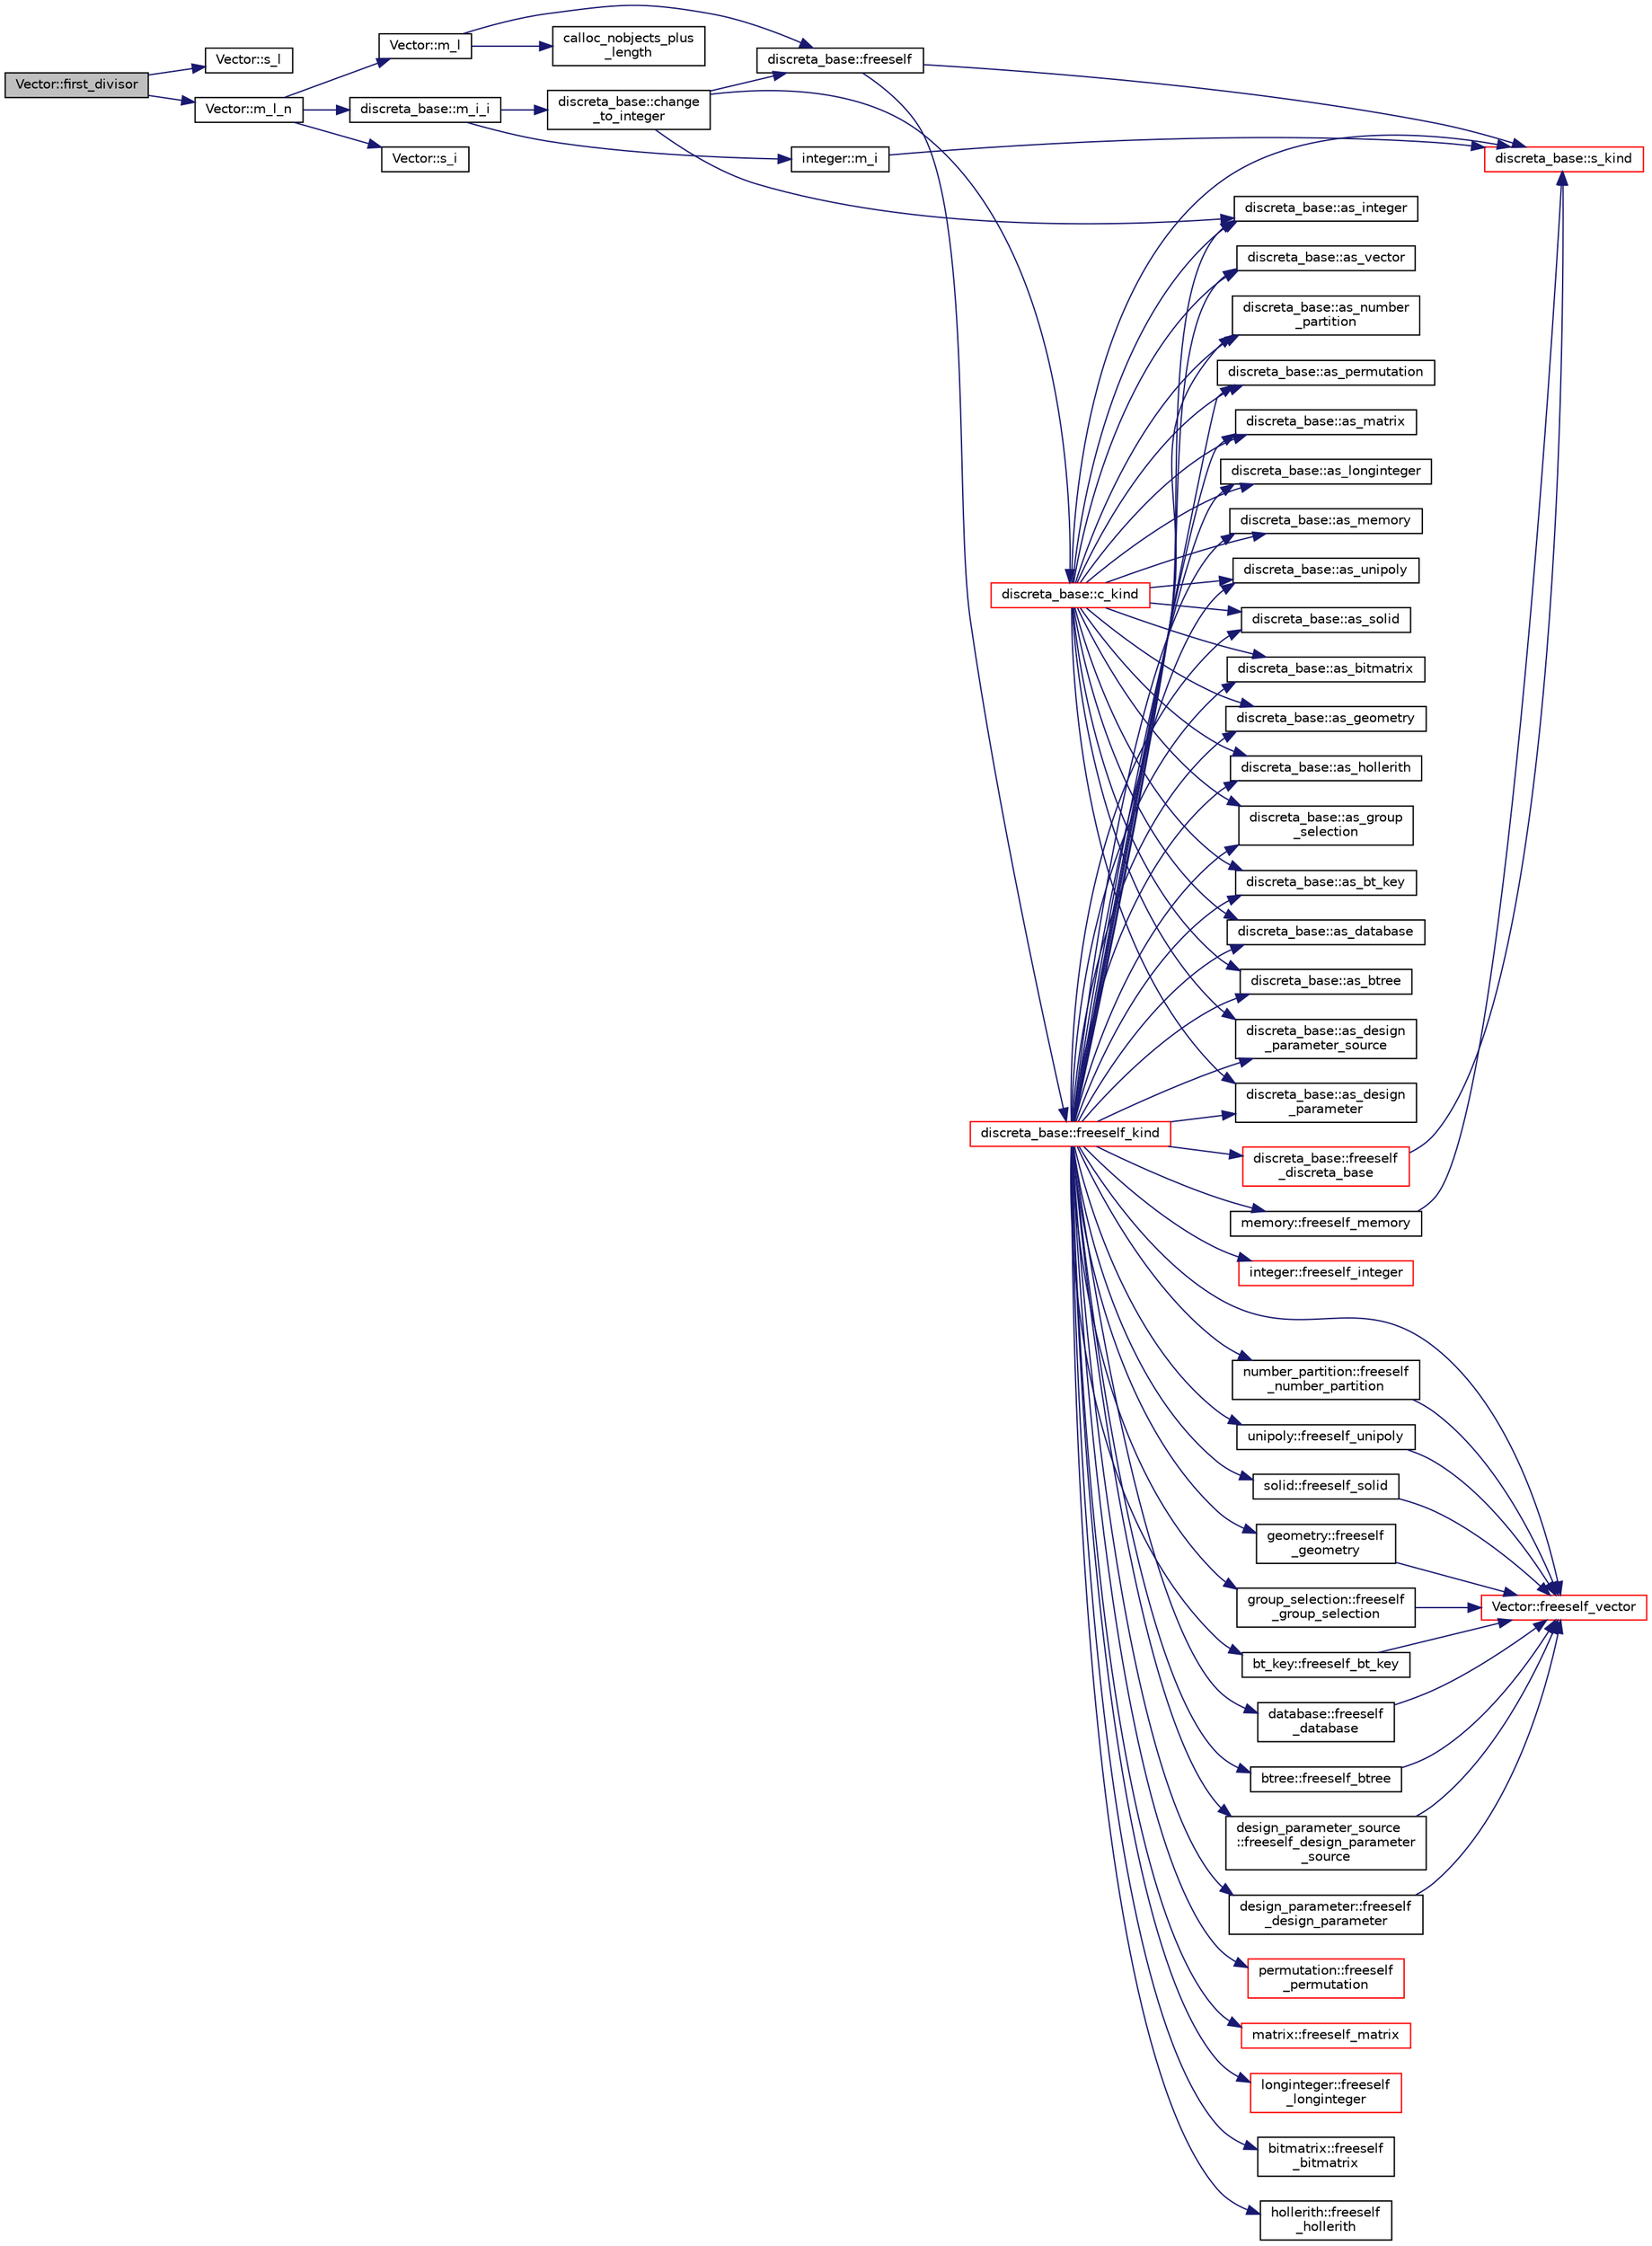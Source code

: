 digraph "Vector::first_divisor"
{
  edge [fontname="Helvetica",fontsize="10",labelfontname="Helvetica",labelfontsize="10"];
  node [fontname="Helvetica",fontsize="10",shape=record];
  rankdir="LR";
  Node1159 [label="Vector::first_divisor",height=0.2,width=0.4,color="black", fillcolor="grey75", style="filled", fontcolor="black"];
  Node1159 -> Node1160 [color="midnightblue",fontsize="10",style="solid",fontname="Helvetica"];
  Node1160 [label="Vector::s_l",height=0.2,width=0.4,color="black", fillcolor="white", style="filled",URL="$d5/db2/class_vector.html#ad2dc082288f858d22a528832289e0704"];
  Node1159 -> Node1161 [color="midnightblue",fontsize="10",style="solid",fontname="Helvetica"];
  Node1161 [label="Vector::m_l_n",height=0.2,width=0.4,color="black", fillcolor="white", style="filled",URL="$d5/db2/class_vector.html#a5c7c126e6266ecdc832c5ce5bc1cca2f"];
  Node1161 -> Node1162 [color="midnightblue",fontsize="10",style="solid",fontname="Helvetica"];
  Node1162 [label="Vector::m_l",height=0.2,width=0.4,color="black", fillcolor="white", style="filled",URL="$d5/db2/class_vector.html#a00f5520c2a6b4f5282a1a8bcf8ea74eb"];
  Node1162 -> Node1163 [color="midnightblue",fontsize="10",style="solid",fontname="Helvetica"];
  Node1163 [label="discreta_base::freeself",height=0.2,width=0.4,color="black", fillcolor="white", style="filled",URL="$d7/d71/classdiscreta__base.html#a9a3c9501a562293b5667c11b9174d6e5"];
  Node1163 -> Node1164 [color="midnightblue",fontsize="10",style="solid",fontname="Helvetica"];
  Node1164 [label="discreta_base::freeself_kind",height=0.2,width=0.4,color="red", fillcolor="white", style="filled",URL="$d7/d71/classdiscreta__base.html#a63a23ada2165b3838fab719ed458cec8"];
  Node1164 -> Node1165 [color="midnightblue",fontsize="10",style="solid",fontname="Helvetica"];
  Node1165 [label="discreta_base::freeself\l_discreta_base",height=0.2,width=0.4,color="red", fillcolor="white", style="filled",URL="$d7/d71/classdiscreta__base.html#a8b1ec2cee4566034441e066dc2c027db"];
  Node1165 -> Node1166 [color="midnightblue",fontsize="10",style="solid",fontname="Helvetica"];
  Node1166 [label="discreta_base::s_kind",height=0.2,width=0.4,color="red", fillcolor="white", style="filled",URL="$d7/d71/classdiscreta__base.html#a8a830025c74adbbc3362418a7c2ba157"];
  Node1164 -> Node1172 [color="midnightblue",fontsize="10",style="solid",fontname="Helvetica"];
  Node1172 [label="discreta_base::as_integer",height=0.2,width=0.4,color="black", fillcolor="white", style="filled",URL="$d7/d71/classdiscreta__base.html#a00d7691eaf874fd283d942692fe8dd26"];
  Node1164 -> Node1173 [color="midnightblue",fontsize="10",style="solid",fontname="Helvetica"];
  Node1173 [label="integer::freeself_integer",height=0.2,width=0.4,color="red", fillcolor="white", style="filled",URL="$d0/de5/classinteger.html#a02eb557612c9db1820dd75a77151edc0"];
  Node1164 -> Node1174 [color="midnightblue",fontsize="10",style="solid",fontname="Helvetica"];
  Node1174 [label="discreta_base::as_vector",height=0.2,width=0.4,color="black", fillcolor="white", style="filled",URL="$d7/d71/classdiscreta__base.html#a7bdd6cae39c380b128ee9e17e42cf020"];
  Node1164 -> Node1175 [color="midnightblue",fontsize="10",style="solid",fontname="Helvetica"];
  Node1175 [label="Vector::freeself_vector",height=0.2,width=0.4,color="red", fillcolor="white", style="filled",URL="$d5/db2/class_vector.html#ad55c58937ca8fb342247a2c0fb572d20"];
  Node1164 -> Node1177 [color="midnightblue",fontsize="10",style="solid",fontname="Helvetica"];
  Node1177 [label="discreta_base::as_number\l_partition",height=0.2,width=0.4,color="black", fillcolor="white", style="filled",URL="$d7/d71/classdiscreta__base.html#a307aa09de0e925d46697707968ffab00"];
  Node1164 -> Node1178 [color="midnightblue",fontsize="10",style="solid",fontname="Helvetica"];
  Node1178 [label="number_partition::freeself\l_number_partition",height=0.2,width=0.4,color="black", fillcolor="white", style="filled",URL="$df/d50/classnumber__partition.html#aa74111c1c8cd218b654e7b7c1ca42eb5"];
  Node1178 -> Node1175 [color="midnightblue",fontsize="10",style="solid",fontname="Helvetica"];
  Node1164 -> Node1179 [color="midnightblue",fontsize="10",style="solid",fontname="Helvetica"];
  Node1179 [label="discreta_base::as_permutation",height=0.2,width=0.4,color="black", fillcolor="white", style="filled",URL="$d7/d71/classdiscreta__base.html#aa4e72f36a82984239b12ae831e131098"];
  Node1164 -> Node1180 [color="midnightblue",fontsize="10",style="solid",fontname="Helvetica"];
  Node1180 [label="permutation::freeself\l_permutation",height=0.2,width=0.4,color="red", fillcolor="white", style="filled",URL="$d0/d08/classpermutation.html#a1f86343fa765d71c976d79e5ce372c12"];
  Node1164 -> Node1181 [color="midnightblue",fontsize="10",style="solid",fontname="Helvetica"];
  Node1181 [label="discreta_base::as_matrix",height=0.2,width=0.4,color="black", fillcolor="white", style="filled",URL="$d7/d71/classdiscreta__base.html#ae4d7f56d917a4707b838fbffde6467ff"];
  Node1164 -> Node1182 [color="midnightblue",fontsize="10",style="solid",fontname="Helvetica"];
  Node1182 [label="matrix::freeself_matrix",height=0.2,width=0.4,color="red", fillcolor="white", style="filled",URL="$d1/d8d/classmatrix.html#ab47d61820499f35c15bf82fb6a3b9bd1"];
  Node1164 -> Node1184 [color="midnightblue",fontsize="10",style="solid",fontname="Helvetica"];
  Node1184 [label="discreta_base::as_longinteger",height=0.2,width=0.4,color="black", fillcolor="white", style="filled",URL="$d7/d71/classdiscreta__base.html#a20a094639eb711b10c8694c51937f7cd"];
  Node1164 -> Node1185 [color="midnightblue",fontsize="10",style="solid",fontname="Helvetica"];
  Node1185 [label="longinteger::freeself\l_longinteger",height=0.2,width=0.4,color="red", fillcolor="white", style="filled",URL="$d3/d71/classlonginteger.html#a82006f4b7c6bf897de0387497e16c219"];
  Node1164 -> Node1187 [color="midnightblue",fontsize="10",style="solid",fontname="Helvetica"];
  Node1187 [label="discreta_base::as_memory",height=0.2,width=0.4,color="black", fillcolor="white", style="filled",URL="$d7/d71/classdiscreta__base.html#ad94b2d7dce0cd4fa22db57f6e79c4bd2"];
  Node1164 -> Node1188 [color="midnightblue",fontsize="10",style="solid",fontname="Helvetica"];
  Node1188 [label="memory::freeself_memory",height=0.2,width=0.4,color="black", fillcolor="white", style="filled",URL="$d8/d99/classmemory.html#a19366f9105d79a0e818cc19255d7ef4f"];
  Node1188 -> Node1166 [color="midnightblue",fontsize="10",style="solid",fontname="Helvetica"];
  Node1164 -> Node1189 [color="midnightblue",fontsize="10",style="solid",fontname="Helvetica"];
  Node1189 [label="discreta_base::as_unipoly",height=0.2,width=0.4,color="black", fillcolor="white", style="filled",URL="$d7/d71/classdiscreta__base.html#ad50d8027f039fe5c2478cddb243adc9d"];
  Node1164 -> Node1190 [color="midnightblue",fontsize="10",style="solid",fontname="Helvetica"];
  Node1190 [label="unipoly::freeself_unipoly",height=0.2,width=0.4,color="black", fillcolor="white", style="filled",URL="$d1/d89/classunipoly.html#aad315db6c6adb555a0c63877aab7d27e"];
  Node1190 -> Node1175 [color="midnightblue",fontsize="10",style="solid",fontname="Helvetica"];
  Node1164 -> Node1191 [color="midnightblue",fontsize="10",style="solid",fontname="Helvetica"];
  Node1191 [label="discreta_base::as_solid",height=0.2,width=0.4,color="black", fillcolor="white", style="filled",URL="$d7/d71/classdiscreta__base.html#a1fc5f2b85ec97ab0a69dd64903c970a5"];
  Node1164 -> Node1192 [color="midnightblue",fontsize="10",style="solid",fontname="Helvetica"];
  Node1192 [label="solid::freeself_solid",height=0.2,width=0.4,color="black", fillcolor="white", style="filled",URL="$d8/def/classsolid.html#a84c2f0abd7b24b1cf2ccefa9c99567fe"];
  Node1192 -> Node1175 [color="midnightblue",fontsize="10",style="solid",fontname="Helvetica"];
  Node1164 -> Node1193 [color="midnightblue",fontsize="10",style="solid",fontname="Helvetica"];
  Node1193 [label="discreta_base::as_bitmatrix",height=0.2,width=0.4,color="black", fillcolor="white", style="filled",URL="$d7/d71/classdiscreta__base.html#a071ad54ea8ef6c9d1d15f532e5a76df6"];
  Node1164 -> Node1194 [color="midnightblue",fontsize="10",style="solid",fontname="Helvetica"];
  Node1194 [label="bitmatrix::freeself\l_bitmatrix",height=0.2,width=0.4,color="black", fillcolor="white", style="filled",URL="$de/dc8/classbitmatrix.html#a4b84eed56a244df63819eae6b7ba1eff"];
  Node1164 -> Node1195 [color="midnightblue",fontsize="10",style="solid",fontname="Helvetica"];
  Node1195 [label="discreta_base::as_geometry",height=0.2,width=0.4,color="black", fillcolor="white", style="filled",URL="$d7/d71/classdiscreta__base.html#a38fc7b4cdd830703e9d87354b79bc5c8"];
  Node1164 -> Node1196 [color="midnightblue",fontsize="10",style="solid",fontname="Helvetica"];
  Node1196 [label="geometry::freeself\l_geometry",height=0.2,width=0.4,color="black", fillcolor="white", style="filled",URL="$da/d44/classgeometry.html#a504b1b52d24b4ae00d9fd0b7838b57e6"];
  Node1196 -> Node1175 [color="midnightblue",fontsize="10",style="solid",fontname="Helvetica"];
  Node1164 -> Node1197 [color="midnightblue",fontsize="10",style="solid",fontname="Helvetica"];
  Node1197 [label="discreta_base::as_hollerith",height=0.2,width=0.4,color="black", fillcolor="white", style="filled",URL="$d7/d71/classdiscreta__base.html#a3e66f82711f314710107e2f29e589690"];
  Node1164 -> Node1198 [color="midnightblue",fontsize="10",style="solid",fontname="Helvetica"];
  Node1198 [label="hollerith::freeself\l_hollerith",height=0.2,width=0.4,color="black", fillcolor="white", style="filled",URL="$d8/d99/classhollerith.html#a240d1b30780c9e09323d0b3ad5e2d1f7"];
  Node1164 -> Node1199 [color="midnightblue",fontsize="10",style="solid",fontname="Helvetica"];
  Node1199 [label="discreta_base::as_group\l_selection",height=0.2,width=0.4,color="black", fillcolor="white", style="filled",URL="$d7/d71/classdiscreta__base.html#aae1bac4883c567718bef9fb610abbdc8"];
  Node1164 -> Node1200 [color="midnightblue",fontsize="10",style="solid",fontname="Helvetica"];
  Node1200 [label="group_selection::freeself\l_group_selection",height=0.2,width=0.4,color="black", fillcolor="white", style="filled",URL="$d6/db0/classgroup__selection.html#a778b1a466858bf7f90516eeba1795798"];
  Node1200 -> Node1175 [color="midnightblue",fontsize="10",style="solid",fontname="Helvetica"];
  Node1164 -> Node1201 [color="midnightblue",fontsize="10",style="solid",fontname="Helvetica"];
  Node1201 [label="discreta_base::as_bt_key",height=0.2,width=0.4,color="black", fillcolor="white", style="filled",URL="$d7/d71/classdiscreta__base.html#a2734c6e08dca17cf6588bd5064ec1b9f"];
  Node1164 -> Node1202 [color="midnightblue",fontsize="10",style="solid",fontname="Helvetica"];
  Node1202 [label="bt_key::freeself_bt_key",height=0.2,width=0.4,color="black", fillcolor="white", style="filled",URL="$d1/de5/classbt__key.html#aad1f5a9b943d3ae072f1d09a9bb126c6"];
  Node1202 -> Node1175 [color="midnightblue",fontsize="10",style="solid",fontname="Helvetica"];
  Node1164 -> Node1203 [color="midnightblue",fontsize="10",style="solid",fontname="Helvetica"];
  Node1203 [label="discreta_base::as_database",height=0.2,width=0.4,color="black", fillcolor="white", style="filled",URL="$d7/d71/classdiscreta__base.html#ab055d39d58210a2b03ba3d33703b09a9"];
  Node1164 -> Node1204 [color="midnightblue",fontsize="10",style="solid",fontname="Helvetica"];
  Node1204 [label="database::freeself\l_database",height=0.2,width=0.4,color="black", fillcolor="white", style="filled",URL="$db/d72/classdatabase.html#a4dc263211f9b364e4fa733c8cf53e066"];
  Node1204 -> Node1175 [color="midnightblue",fontsize="10",style="solid",fontname="Helvetica"];
  Node1164 -> Node1205 [color="midnightblue",fontsize="10",style="solid",fontname="Helvetica"];
  Node1205 [label="discreta_base::as_btree",height=0.2,width=0.4,color="black", fillcolor="white", style="filled",URL="$d7/d71/classdiscreta__base.html#a78e76674cef2ec113c17989c11288778"];
  Node1164 -> Node1206 [color="midnightblue",fontsize="10",style="solid",fontname="Helvetica"];
  Node1206 [label="btree::freeself_btree",height=0.2,width=0.4,color="black", fillcolor="white", style="filled",URL="$dd/db0/classbtree.html#af866a69c5f887781efdcd491d71f2c28"];
  Node1206 -> Node1175 [color="midnightblue",fontsize="10",style="solid",fontname="Helvetica"];
  Node1164 -> Node1207 [color="midnightblue",fontsize="10",style="solid",fontname="Helvetica"];
  Node1207 [label="discreta_base::as_design\l_parameter_source",height=0.2,width=0.4,color="black", fillcolor="white", style="filled",URL="$d7/d71/classdiscreta__base.html#a59cbf837c6582ded5bc586265d13d81a"];
  Node1164 -> Node1208 [color="midnightblue",fontsize="10",style="solid",fontname="Helvetica"];
  Node1208 [label="design_parameter_source\l::freeself_design_parameter\l_source",height=0.2,width=0.4,color="black", fillcolor="white", style="filled",URL="$df/d4b/classdesign__parameter__source.html#a61e751fbde5330ede70525d4953bbc79"];
  Node1208 -> Node1175 [color="midnightblue",fontsize="10",style="solid",fontname="Helvetica"];
  Node1164 -> Node1209 [color="midnightblue",fontsize="10",style="solid",fontname="Helvetica"];
  Node1209 [label="discreta_base::as_design\l_parameter",height=0.2,width=0.4,color="black", fillcolor="white", style="filled",URL="$d7/d71/classdiscreta__base.html#aab24ff38ea1c5471ab3de42e014d0f2a"];
  Node1164 -> Node1210 [color="midnightblue",fontsize="10",style="solid",fontname="Helvetica"];
  Node1210 [label="design_parameter::freeself\l_design_parameter",height=0.2,width=0.4,color="black", fillcolor="white", style="filled",URL="$da/d94/classdesign__parameter.html#a0e7274960527530080b673a9d9e53fed"];
  Node1210 -> Node1175 [color="midnightblue",fontsize="10",style="solid",fontname="Helvetica"];
  Node1163 -> Node1166 [color="midnightblue",fontsize="10",style="solid",fontname="Helvetica"];
  Node1162 -> Node1211 [color="midnightblue",fontsize="10",style="solid",fontname="Helvetica"];
  Node1211 [label="calloc_nobjects_plus\l_length",height=0.2,width=0.4,color="black", fillcolor="white", style="filled",URL="$d9/d60/discreta_8h.html#a71599d54c8c17dfa065a363f5cdd0aa4"];
  Node1161 -> Node1212 [color="midnightblue",fontsize="10",style="solid",fontname="Helvetica"];
  Node1212 [label="Vector::s_i",height=0.2,width=0.4,color="black", fillcolor="white", style="filled",URL="$d5/db2/class_vector.html#a1c4fe1752523df8119f70dd550244871"];
  Node1161 -> Node1213 [color="midnightblue",fontsize="10",style="solid",fontname="Helvetica"];
  Node1213 [label="discreta_base::m_i_i",height=0.2,width=0.4,color="black", fillcolor="white", style="filled",URL="$d7/d71/classdiscreta__base.html#aa231464a9d4bc233f66608021c9ad997"];
  Node1213 -> Node1214 [color="midnightblue",fontsize="10",style="solid",fontname="Helvetica"];
  Node1214 [label="discreta_base::change\l_to_integer",height=0.2,width=0.4,color="black", fillcolor="white", style="filled",URL="$d7/d71/classdiscreta__base.html#a58a5a5bd8f8e6f2dd7b4483b66dc7bb9"];
  Node1214 -> Node1163 [color="midnightblue",fontsize="10",style="solid",fontname="Helvetica"];
  Node1214 -> Node1215 [color="midnightblue",fontsize="10",style="solid",fontname="Helvetica"];
  Node1215 [label="discreta_base::c_kind",height=0.2,width=0.4,color="red", fillcolor="white", style="filled",URL="$d7/d71/classdiscreta__base.html#adc2ff61589c2d083688e7a43f333cb62"];
  Node1215 -> Node1172 [color="midnightblue",fontsize="10",style="solid",fontname="Helvetica"];
  Node1215 -> Node1174 [color="midnightblue",fontsize="10",style="solid",fontname="Helvetica"];
  Node1215 -> Node1177 [color="midnightblue",fontsize="10",style="solid",fontname="Helvetica"];
  Node1215 -> Node1179 [color="midnightblue",fontsize="10",style="solid",fontname="Helvetica"];
  Node1215 -> Node1181 [color="midnightblue",fontsize="10",style="solid",fontname="Helvetica"];
  Node1215 -> Node1184 [color="midnightblue",fontsize="10",style="solid",fontname="Helvetica"];
  Node1215 -> Node1187 [color="midnightblue",fontsize="10",style="solid",fontname="Helvetica"];
  Node1215 -> Node1189 [color="midnightblue",fontsize="10",style="solid",fontname="Helvetica"];
  Node1215 -> Node1191 [color="midnightblue",fontsize="10",style="solid",fontname="Helvetica"];
  Node1215 -> Node1193 [color="midnightblue",fontsize="10",style="solid",fontname="Helvetica"];
  Node1215 -> Node1195 [color="midnightblue",fontsize="10",style="solid",fontname="Helvetica"];
  Node1215 -> Node1197 [color="midnightblue",fontsize="10",style="solid",fontname="Helvetica"];
  Node1215 -> Node1199 [color="midnightblue",fontsize="10",style="solid",fontname="Helvetica"];
  Node1215 -> Node1201 [color="midnightblue",fontsize="10",style="solid",fontname="Helvetica"];
  Node1215 -> Node1203 [color="midnightblue",fontsize="10",style="solid",fontname="Helvetica"];
  Node1215 -> Node1205 [color="midnightblue",fontsize="10",style="solid",fontname="Helvetica"];
  Node1215 -> Node1207 [color="midnightblue",fontsize="10",style="solid",fontname="Helvetica"];
  Node1215 -> Node1209 [color="midnightblue",fontsize="10",style="solid",fontname="Helvetica"];
  Node1215 -> Node1166 [color="midnightblue",fontsize="10",style="solid",fontname="Helvetica"];
  Node1214 -> Node1172 [color="midnightblue",fontsize="10",style="solid",fontname="Helvetica"];
  Node1213 -> Node1237 [color="midnightblue",fontsize="10",style="solid",fontname="Helvetica"];
  Node1237 [label="integer::m_i",height=0.2,width=0.4,color="black", fillcolor="white", style="filled",URL="$d0/de5/classinteger.html#a869091f0a0f35f5354c8c4a70250e8a9"];
  Node1237 -> Node1166 [color="midnightblue",fontsize="10",style="solid",fontname="Helvetica"];
}
